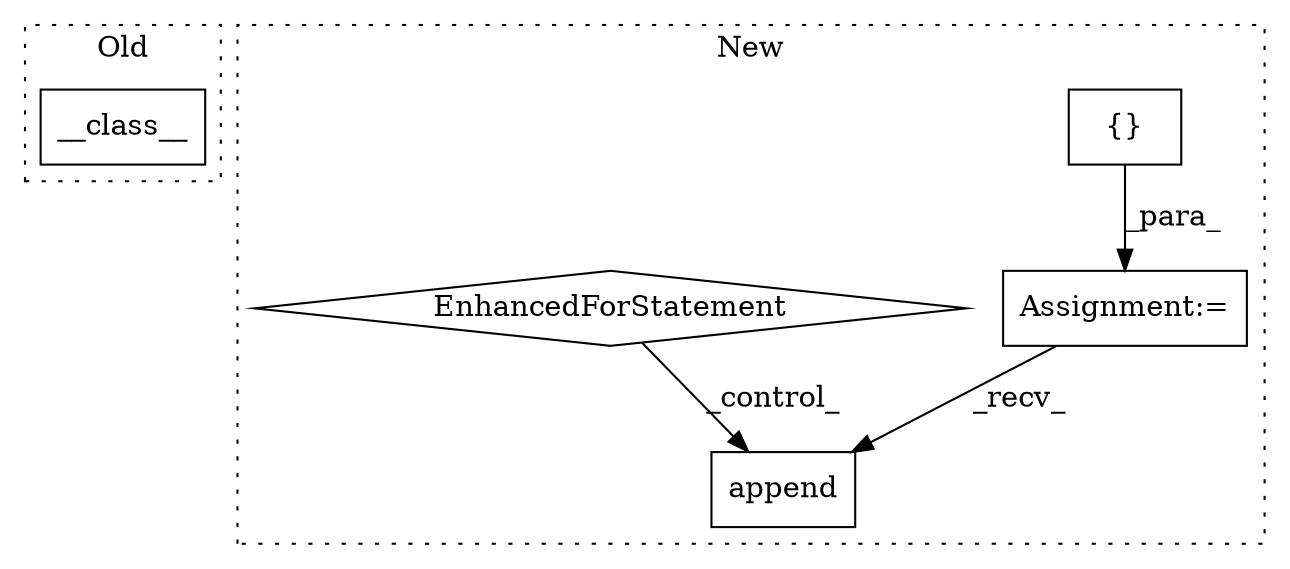 digraph G {
subgraph cluster0 {
1 [label="__class__" a="32" s="3424,3441" l="10,1" shape="box"];
label = "Old";
style="dotted";
}
subgraph cluster1 {
2 [label="{}" a="4" s="3773" l="2" shape="box"];
3 [label="Assignment:=" a="7" s="3763" l="1" shape="box"];
4 [label="append" a="32" s="4095,4103" l="7,1" shape="box"];
5 [label="EnhancedForStatement" a="70" s="3815,3901" l="61,2" shape="diamond"];
label = "New";
style="dotted";
}
2 -> 3 [label="_para_"];
3 -> 4 [label="_recv_"];
5 -> 4 [label="_control_"];
}